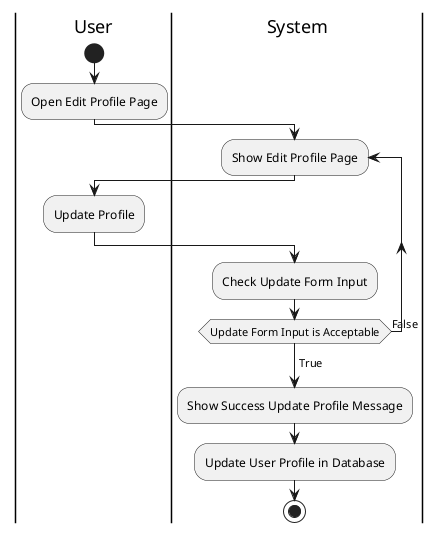 @startuml

|User|
start
    :Open Edit Profile Page;
|System|
    repeat :Show Edit Profile Page;

|User|
    :Update Profile;

|System|
    :Check Update Form Input;
    repeat while (Update Form Input is Acceptable) is (False)
        ->True;
        :Show Success Update Profile Message;
        :Update User Profile in Database;
stop
@enduml